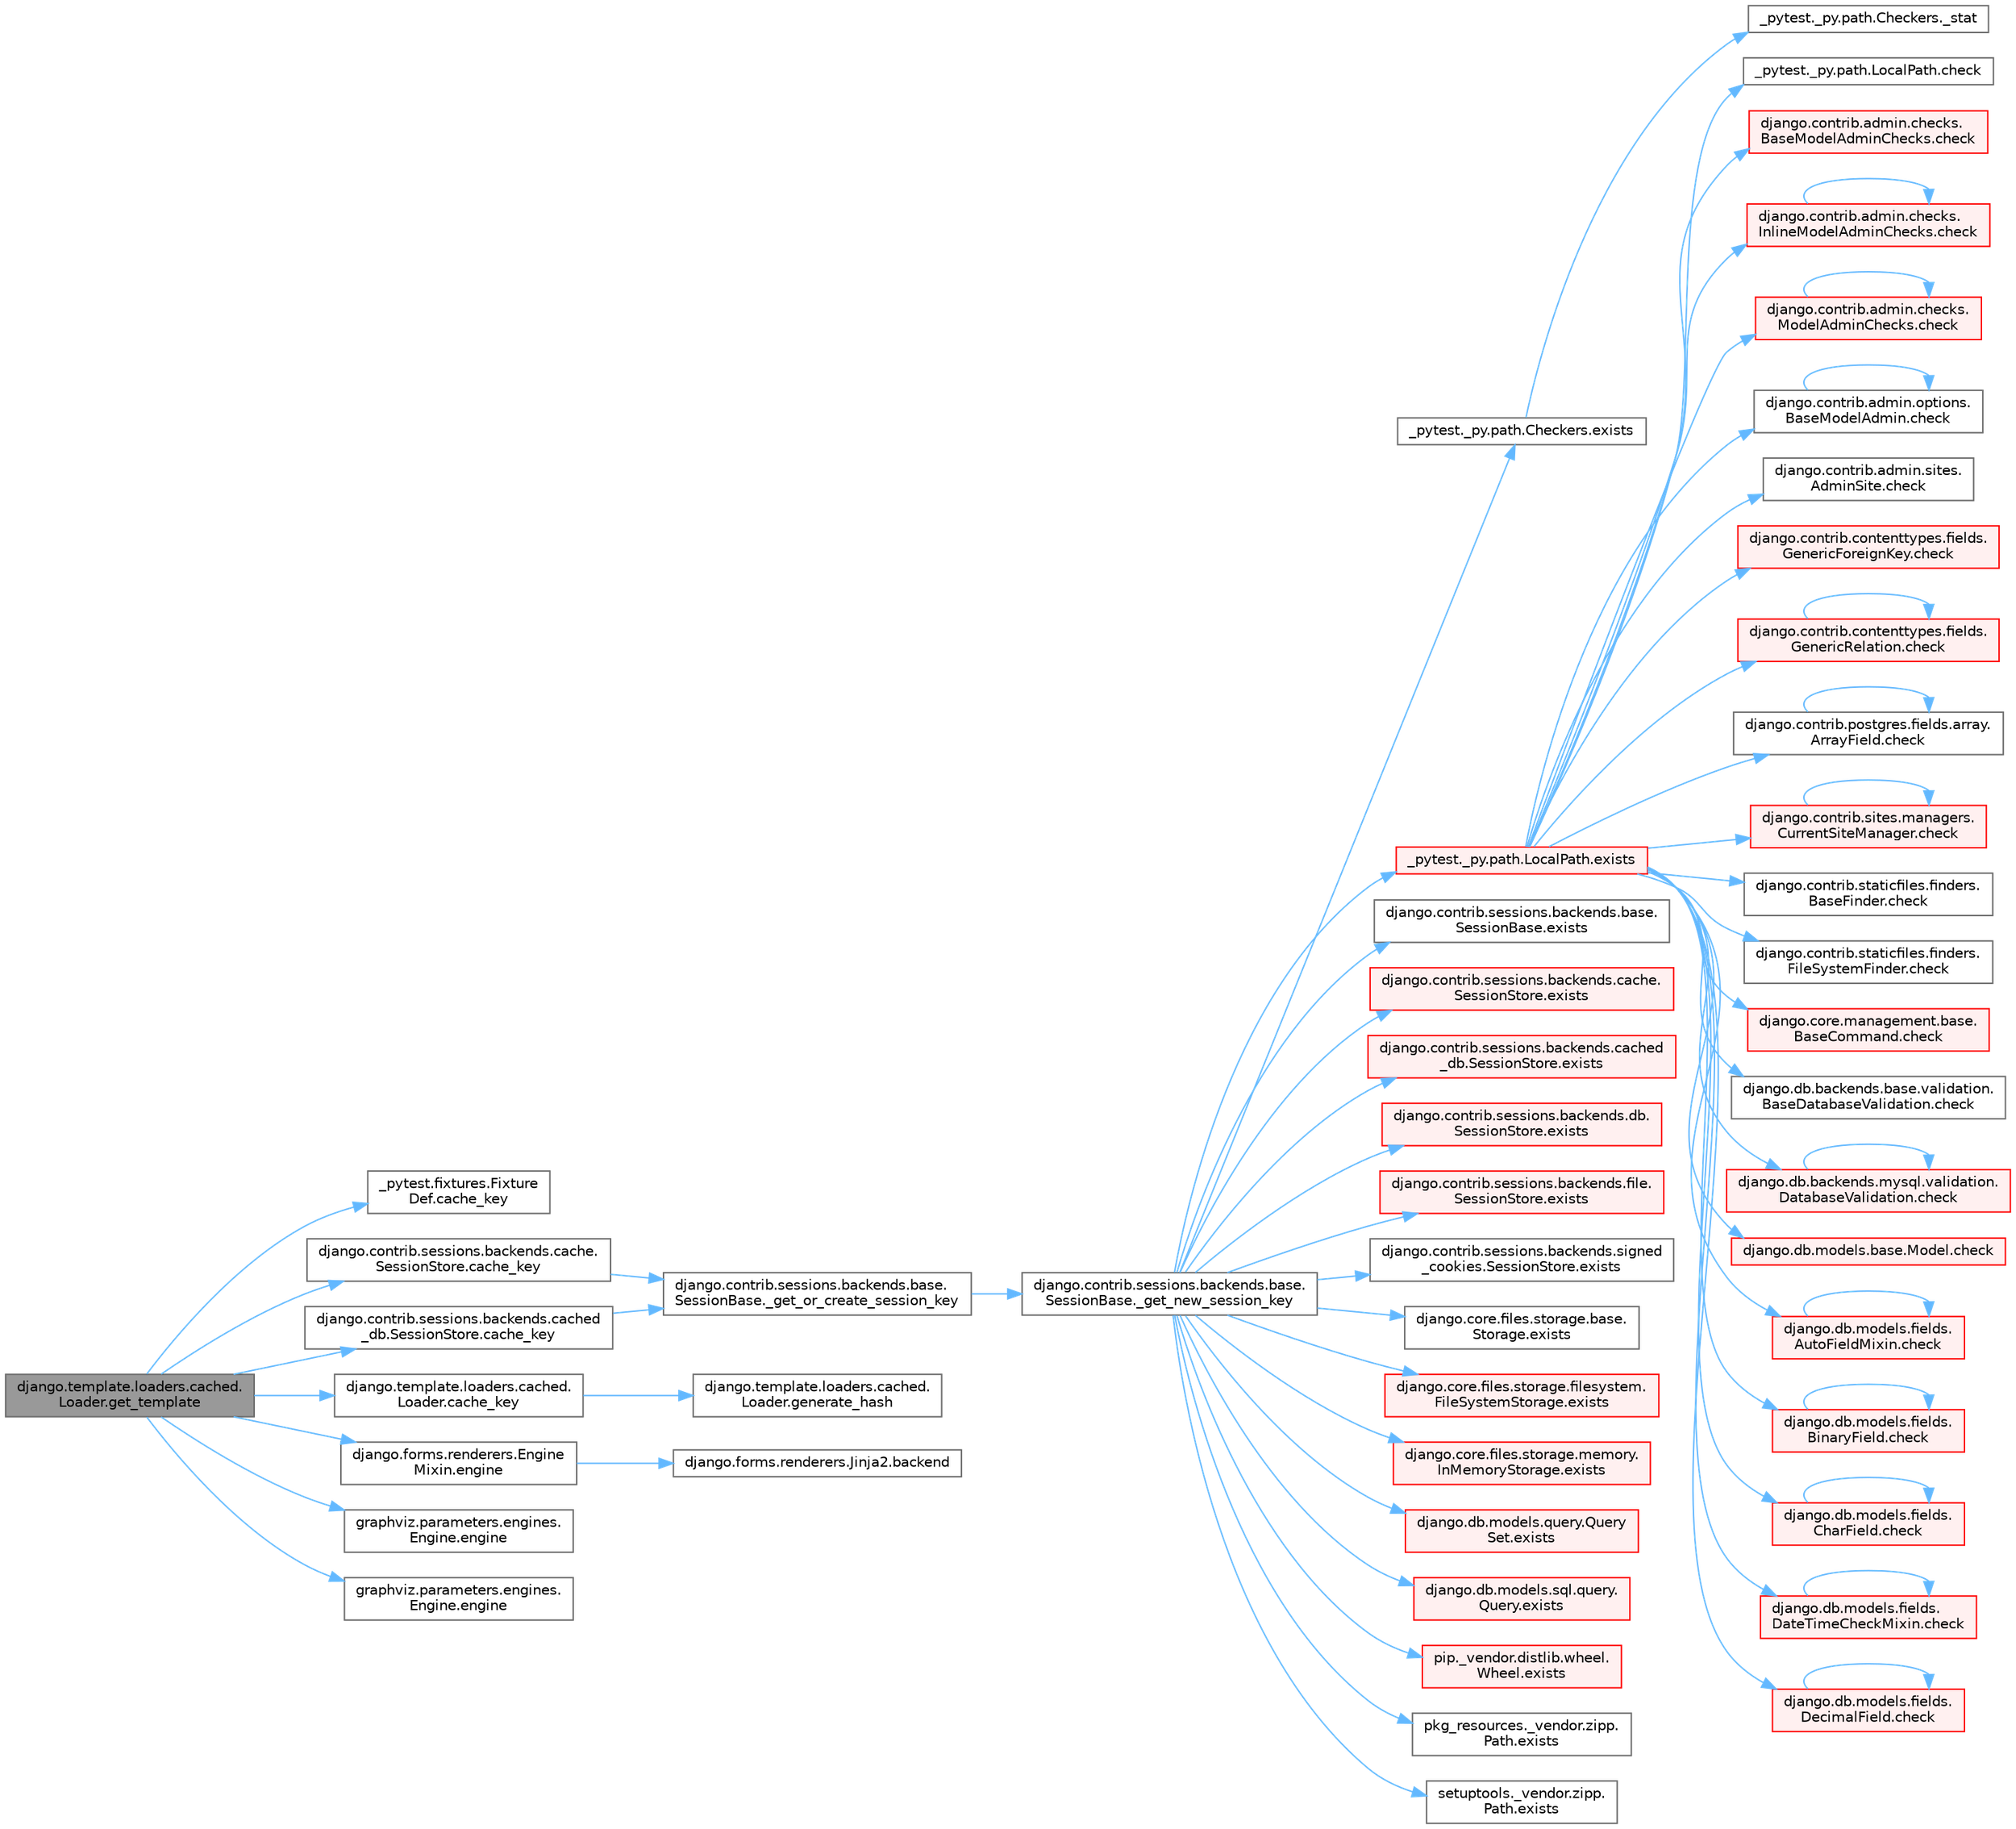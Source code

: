 digraph "django.template.loaders.cached.Loader.get_template"
{
 // LATEX_PDF_SIZE
  bgcolor="transparent";
  edge [fontname=Helvetica,fontsize=10,labelfontname=Helvetica,labelfontsize=10];
  node [fontname=Helvetica,fontsize=10,shape=box,height=0.2,width=0.4];
  rankdir="LR";
  Node1 [id="Node000001",label="django.template.loaders.cached.\lLoader.get_template",height=0.2,width=0.4,color="gray40", fillcolor="grey60", style="filled", fontcolor="black",tooltip=" "];
  Node1 -> Node2 [id="edge1_Node000001_Node000002",color="steelblue1",style="solid",tooltip=" "];
  Node2 [id="Node000002",label="_pytest.fixtures.Fixture\lDef.cache_key",height=0.2,width=0.4,color="grey40", fillcolor="white", style="filled",URL="$class__pytest_1_1fixtures_1_1_fixture_def.html#ad3f8a8a2b9cfb9282c8c3ddff700ccdd",tooltip=" "];
  Node1 -> Node3 [id="edge2_Node000001_Node000003",color="steelblue1",style="solid",tooltip=" "];
  Node3 [id="Node000003",label="django.contrib.sessions.backends.cache.\lSessionStore.cache_key",height=0.2,width=0.4,color="grey40", fillcolor="white", style="filled",URL="$classdjango_1_1contrib_1_1sessions_1_1backends_1_1cache_1_1_session_store.html#aaad1a2e0950477787b815baa4327f739",tooltip=" "];
  Node3 -> Node4 [id="edge3_Node000003_Node000004",color="steelblue1",style="solid",tooltip=" "];
  Node4 [id="Node000004",label="django.contrib.sessions.backends.base.\lSessionBase._get_or_create_session_key",height=0.2,width=0.4,color="grey40", fillcolor="white", style="filled",URL="$classdjango_1_1contrib_1_1sessions_1_1backends_1_1base_1_1_session_base.html#a30b440c400e1f442d4f9f10e9b913d55",tooltip=" "];
  Node4 -> Node5 [id="edge4_Node000004_Node000005",color="steelblue1",style="solid",tooltip=" "];
  Node5 [id="Node000005",label="django.contrib.sessions.backends.base.\lSessionBase._get_new_session_key",height=0.2,width=0.4,color="grey40", fillcolor="white", style="filled",URL="$classdjango_1_1contrib_1_1sessions_1_1backends_1_1base_1_1_session_base.html#aa4fa1e405a4b97410d84bee8c9cf5e65",tooltip=" "];
  Node5 -> Node6 [id="edge5_Node000005_Node000006",color="steelblue1",style="solid",tooltip=" "];
  Node6 [id="Node000006",label="_pytest._py.path.Checkers.exists",height=0.2,width=0.4,color="grey40", fillcolor="white", style="filled",URL="$class__pytest_1_1__py_1_1path_1_1_checkers.html#a6dedf7a0277eaf69dd3a07ba46033cd0",tooltip=" "];
  Node6 -> Node7 [id="edge6_Node000006_Node000007",color="steelblue1",style="solid",tooltip=" "];
  Node7 [id="Node000007",label="_pytest._py.path.Checkers._stat",height=0.2,width=0.4,color="grey40", fillcolor="white", style="filled",URL="$class__pytest_1_1__py_1_1path_1_1_checkers.html#a68a6989c7dfc44d06b7bc4ad21f669a2",tooltip=" "];
  Node5 -> Node8 [id="edge7_Node000005_Node000008",color="steelblue1",style="solid",tooltip=" "];
  Node8 [id="Node000008",label="_pytest._py.path.LocalPath.exists",height=0.2,width=0.4,color="red", fillcolor="#FFF0F0", style="filled",URL="$class__pytest_1_1__py_1_1path_1_1_local_path.html#a3fbaec6b6f93562fa73a23530e92d148",tooltip=" "];
  Node8 -> Node9 [id="edge8_Node000008_Node000009",color="steelblue1",style="solid",tooltip=" "];
  Node9 [id="Node000009",label="_pytest._py.path.LocalPath.check",height=0.2,width=0.4,color="grey40", fillcolor="white", style="filled",URL="$class__pytest_1_1__py_1_1path_1_1_local_path.html#a4b987fb8998938ae4a5f4ed6aebf69ea",tooltip=" "];
  Node8 -> Node10 [id="edge9_Node000008_Node000010",color="steelblue1",style="solid",tooltip=" "];
  Node10 [id="Node000010",label="django.contrib.admin.checks.\lBaseModelAdminChecks.check",height=0.2,width=0.4,color="red", fillcolor="#FFF0F0", style="filled",URL="$classdjango_1_1contrib_1_1admin_1_1checks_1_1_base_model_admin_checks.html#a11595bf2b8d59e96fee553e518494d6d",tooltip=" "];
  Node8 -> Node43 [id="edge10_Node000008_Node000043",color="steelblue1",style="solid",tooltip=" "];
  Node43 [id="Node000043",label="django.contrib.admin.checks.\lInlineModelAdminChecks.check",height=0.2,width=0.4,color="red", fillcolor="#FFF0F0", style="filled",URL="$classdjango_1_1contrib_1_1admin_1_1checks_1_1_inline_model_admin_checks.html#acdf096659f73e5facb970e774e61f7cc",tooltip=" "];
  Node43 -> Node43 [id="edge11_Node000043_Node000043",color="steelblue1",style="solid",tooltip=" "];
  Node8 -> Node52 [id="edge12_Node000008_Node000052",color="steelblue1",style="solid",tooltip=" "];
  Node52 [id="Node000052",label="django.contrib.admin.checks.\lModelAdminChecks.check",height=0.2,width=0.4,color="red", fillcolor="#FFF0F0", style="filled",URL="$classdjango_1_1contrib_1_1admin_1_1checks_1_1_model_admin_checks.html#afedbd9df38a2915eb0a5a9cea0731bc3",tooltip=" "];
  Node52 -> Node52 [id="edge13_Node000052_Node000052",color="steelblue1",style="solid",tooltip=" "];
  Node8 -> Node72 [id="edge14_Node000008_Node000072",color="steelblue1",style="solid",tooltip=" "];
  Node72 [id="Node000072",label="django.contrib.admin.options.\lBaseModelAdmin.check",height=0.2,width=0.4,color="grey40", fillcolor="white", style="filled",URL="$classdjango_1_1contrib_1_1admin_1_1options_1_1_base_model_admin.html#af32f399c528a3e552e7518976cc41a5b",tooltip=" "];
  Node72 -> Node72 [id="edge15_Node000072_Node000072",color="steelblue1",style="solid",tooltip=" "];
  Node8 -> Node73 [id="edge16_Node000008_Node000073",color="steelblue1",style="solid",tooltip=" "];
  Node73 [id="Node000073",label="django.contrib.admin.sites.\lAdminSite.check",height=0.2,width=0.4,color="grey40", fillcolor="white", style="filled",URL="$classdjango_1_1contrib_1_1admin_1_1sites_1_1_admin_site.html#aefedadd8ec4a978001a8182443f0a75e",tooltip=" "];
  Node8 -> Node74 [id="edge17_Node000008_Node000074",color="steelblue1",style="solid",tooltip=" "];
  Node74 [id="Node000074",label="django.contrib.contenttypes.fields.\lGenericForeignKey.check",height=0.2,width=0.4,color="red", fillcolor="#FFF0F0", style="filled",URL="$classdjango_1_1contrib_1_1contenttypes_1_1fields_1_1_generic_foreign_key.html#a825d4540a94bc23ef0ce2a03f4ddb7fc",tooltip=" "];
  Node8 -> Node786 [id="edge18_Node000008_Node000786",color="steelblue1",style="solid",tooltip=" "];
  Node786 [id="Node000786",label="django.contrib.contenttypes.fields.\lGenericRelation.check",height=0.2,width=0.4,color="red", fillcolor="#FFF0F0", style="filled",URL="$classdjango_1_1contrib_1_1contenttypes_1_1fields_1_1_generic_relation.html#a45d009ec3d4930825210c7ec1bc16cac",tooltip=" "];
  Node786 -> Node786 [id="edge19_Node000786_Node000786",color="steelblue1",style="solid",tooltip=" "];
  Node8 -> Node790 [id="edge20_Node000008_Node000790",color="steelblue1",style="solid",tooltip=" "];
  Node790 [id="Node000790",label="django.contrib.postgres.fields.array.\lArrayField.check",height=0.2,width=0.4,color="grey40", fillcolor="white", style="filled",URL="$classdjango_1_1contrib_1_1postgres_1_1fields_1_1array_1_1_array_field.html#a3bfc183c9c8aad5ba35799fd720e9105",tooltip=" "];
  Node790 -> Node790 [id="edge21_Node000790_Node000790",color="steelblue1",style="solid",tooltip=" "];
  Node8 -> Node791 [id="edge22_Node000008_Node000791",color="steelblue1",style="solid",tooltip=" "];
  Node791 [id="Node000791",label="django.contrib.sites.managers.\lCurrentSiteManager.check",height=0.2,width=0.4,color="red", fillcolor="#FFF0F0", style="filled",URL="$classdjango_1_1contrib_1_1sites_1_1managers_1_1_current_site_manager.html#a24104e33647bb4f4a78f9a3b6f815248",tooltip=" "];
  Node791 -> Node791 [id="edge23_Node000791_Node000791",color="steelblue1",style="solid",tooltip=" "];
  Node8 -> Node2159 [id="edge24_Node000008_Node002159",color="steelblue1",style="solid",tooltip=" "];
  Node2159 [id="Node002159",label="django.contrib.staticfiles.finders.\lBaseFinder.check",height=0.2,width=0.4,color="grey40", fillcolor="white", style="filled",URL="$classdjango_1_1contrib_1_1staticfiles_1_1finders_1_1_base_finder.html#ab92c4f7950eea18b75fdb93463b0d29d",tooltip=" "];
  Node8 -> Node2160 [id="edge25_Node000008_Node002160",color="steelblue1",style="solid",tooltip=" "];
  Node2160 [id="Node002160",label="django.contrib.staticfiles.finders.\lFileSystemFinder.check",height=0.2,width=0.4,color="grey40", fillcolor="white", style="filled",URL="$classdjango_1_1contrib_1_1staticfiles_1_1finders_1_1_file_system_finder.html#a709eac9ec46c5e67a0ba159b658dc15a",tooltip=" "];
  Node8 -> Node2161 [id="edge26_Node000008_Node002161",color="steelblue1",style="solid",tooltip=" "];
  Node2161 [id="Node002161",label="django.core.management.base.\lBaseCommand.check",height=0.2,width=0.4,color="red", fillcolor="#FFF0F0", style="filled",URL="$classdjango_1_1core_1_1management_1_1base_1_1_base_command.html#a0ff1b562b3f6e68600b828fce3cf09b6",tooltip=" "];
  Node8 -> Node2162 [id="edge27_Node000008_Node002162",color="steelblue1",style="solid",tooltip=" "];
  Node2162 [id="Node002162",label="django.db.backends.base.validation.\lBaseDatabaseValidation.check",height=0.2,width=0.4,color="grey40", fillcolor="white", style="filled",URL="$classdjango_1_1db_1_1backends_1_1base_1_1validation_1_1_base_database_validation.html#aba603612877c7a309dad634f434bf751",tooltip=" "];
  Node8 -> Node2163 [id="edge28_Node000008_Node002163",color="steelblue1",style="solid",tooltip=" "];
  Node2163 [id="Node002163",label="django.db.backends.mysql.validation.\lDatabaseValidation.check",height=0.2,width=0.4,color="red", fillcolor="#FFF0F0", style="filled",URL="$classdjango_1_1db_1_1backends_1_1mysql_1_1validation_1_1_database_validation.html#ae97ac90b3d18457f080c5eb1c0412d88",tooltip=" "];
  Node2163 -> Node2163 [id="edge29_Node002163_Node002163",color="steelblue1",style="solid",tooltip=" "];
  Node8 -> Node2165 [id="edge30_Node000008_Node002165",color="steelblue1",style="solid",tooltip=" "];
  Node2165 [id="Node002165",label="django.db.models.base.Model.check",height=0.2,width=0.4,color="red", fillcolor="#FFF0F0", style="filled",URL="$classdjango_1_1db_1_1models_1_1base_1_1_model.html#ab2d7ad77a925236e80619ead6c3d7f4b",tooltip=" "];
  Node8 -> Node2185 [id="edge31_Node000008_Node002185",color="steelblue1",style="solid",tooltip=" "];
  Node2185 [id="Node002185",label="django.db.models.fields.\lAutoFieldMixin.check",height=0.2,width=0.4,color="red", fillcolor="#FFF0F0", style="filled",URL="$classdjango_1_1db_1_1models_1_1fields_1_1_auto_field_mixin.html#a85eb07224cb0ac2d36fbd60bca546bef",tooltip=" "];
  Node2185 -> Node2185 [id="edge32_Node002185_Node002185",color="steelblue1",style="solid",tooltip=" "];
  Node8 -> Node2188 [id="edge33_Node000008_Node002188",color="steelblue1",style="solid",tooltip=" "];
  Node2188 [id="Node002188",label="django.db.models.fields.\lBinaryField.check",height=0.2,width=0.4,color="red", fillcolor="#FFF0F0", style="filled",URL="$classdjango_1_1db_1_1models_1_1fields_1_1_binary_field.html#a51c981fa6aa2a2e1d4efcfa766673646",tooltip=" "];
  Node2188 -> Node2188 [id="edge34_Node002188_Node002188",color="steelblue1",style="solid",tooltip=" "];
  Node8 -> Node2190 [id="edge35_Node000008_Node002190",color="steelblue1",style="solid",tooltip=" "];
  Node2190 [id="Node002190",label="django.db.models.fields.\lCharField.check",height=0.2,width=0.4,color="red", fillcolor="#FFF0F0", style="filled",URL="$classdjango_1_1db_1_1models_1_1fields_1_1_char_field.html#a0eb18a4df8ce40930eb724339c6441b0",tooltip=" "];
  Node2190 -> Node2190 [id="edge36_Node002190_Node002190",color="steelblue1",style="solid",tooltip=" "];
  Node8 -> Node2194 [id="edge37_Node000008_Node002194",color="steelblue1",style="solid",tooltip=" "];
  Node2194 [id="Node002194",label="django.db.models.fields.\lDateTimeCheckMixin.check",height=0.2,width=0.4,color="red", fillcolor="#FFF0F0", style="filled",URL="$classdjango_1_1db_1_1models_1_1fields_1_1_date_time_check_mixin.html#ab7287b8bf80b28f6f50dec25d9a67a3a",tooltip=" "];
  Node2194 -> Node2194 [id="edge38_Node002194_Node002194",color="steelblue1",style="solid",tooltip=" "];
  Node8 -> Node2204 [id="edge39_Node000008_Node002204",color="steelblue1",style="solid",tooltip=" "];
  Node2204 [id="Node002204",label="django.db.models.fields.\lDecimalField.check",height=0.2,width=0.4,color="red", fillcolor="#FFF0F0", style="filled",URL="$classdjango_1_1db_1_1models_1_1fields_1_1_decimal_field.html#ab3ffc1695661a8734c24c28af00b6069",tooltip=" "];
  Node2204 -> Node2204 [id="edge40_Node002204_Node002204",color="steelblue1",style="solid",tooltip=" "];
  Node5 -> Node3013 [id="edge41_Node000005_Node003013",color="steelblue1",style="solid",tooltip=" "];
  Node3013 [id="Node003013",label="django.contrib.sessions.backends.base.\lSessionBase.exists",height=0.2,width=0.4,color="grey40", fillcolor="white", style="filled",URL="$classdjango_1_1contrib_1_1sessions_1_1backends_1_1base_1_1_session_base.html#a7bf2b4a5ceb726441c06bf9122c392ab",tooltip=" "];
  Node5 -> Node3014 [id="edge42_Node000005_Node003014",color="steelblue1",style="solid",tooltip=" "];
  Node3014 [id="Node003014",label="django.contrib.sessions.backends.cache.\lSessionStore.exists",height=0.2,width=0.4,color="red", fillcolor="#FFF0F0", style="filled",URL="$classdjango_1_1contrib_1_1sessions_1_1backends_1_1cache_1_1_session_store.html#a253d926e3014bb124eaa4c182a641d66",tooltip=" "];
  Node5 -> Node3015 [id="edge43_Node000005_Node003015",color="steelblue1",style="solid",tooltip=" "];
  Node3015 [id="Node003015",label="django.contrib.sessions.backends.cached\l_db.SessionStore.exists",height=0.2,width=0.4,color="red", fillcolor="#FFF0F0", style="filled",URL="$classdjango_1_1contrib_1_1sessions_1_1backends_1_1cached__db_1_1_session_store.html#ab4d6e8179354888e2ce4f8deb80d49f4",tooltip=" "];
  Node5 -> Node3016 [id="edge44_Node000005_Node003016",color="steelblue1",style="solid",tooltip=" "];
  Node3016 [id="Node003016",label="django.contrib.sessions.backends.db.\lSessionStore.exists",height=0.2,width=0.4,color="red", fillcolor="#FFF0F0", style="filled",URL="$classdjango_1_1contrib_1_1sessions_1_1backends_1_1db_1_1_session_store.html#ad80b6beee2197e5e67edc89f63c95bf5",tooltip=" "];
  Node5 -> Node3017 [id="edge45_Node000005_Node003017",color="steelblue1",style="solid",tooltip=" "];
  Node3017 [id="Node003017",label="django.contrib.sessions.backends.file.\lSessionStore.exists",height=0.2,width=0.4,color="red", fillcolor="#FFF0F0", style="filled",URL="$classdjango_1_1contrib_1_1sessions_1_1backends_1_1file_1_1_session_store.html#ac71713367271770f0725f65d90ea66c5",tooltip=" "];
  Node5 -> Node3018 [id="edge46_Node000005_Node003018",color="steelblue1",style="solid",tooltip=" "];
  Node3018 [id="Node003018",label="django.contrib.sessions.backends.signed\l_cookies.SessionStore.exists",height=0.2,width=0.4,color="grey40", fillcolor="white", style="filled",URL="$classdjango_1_1contrib_1_1sessions_1_1backends_1_1signed__cookies_1_1_session_store.html#a1aebd5a329bcb1ea4b1faf11e6c8eb81",tooltip=" "];
  Node5 -> Node3019 [id="edge47_Node000005_Node003019",color="steelblue1",style="solid",tooltip=" "];
  Node3019 [id="Node003019",label="django.core.files.storage.base.\lStorage.exists",height=0.2,width=0.4,color="grey40", fillcolor="white", style="filled",URL="$classdjango_1_1core_1_1files_1_1storage_1_1base_1_1_storage.html#ad961e78432576b47c491cba6b9e53a33",tooltip=" "];
  Node5 -> Node3020 [id="edge48_Node000005_Node003020",color="steelblue1",style="solid",tooltip=" "];
  Node3020 [id="Node003020",label="django.core.files.storage.filesystem.\lFileSystemStorage.exists",height=0.2,width=0.4,color="red", fillcolor="#FFF0F0", style="filled",URL="$classdjango_1_1core_1_1files_1_1storage_1_1filesystem_1_1_file_system_storage.html#a09638d435096d0b39bdbeaed81148baa",tooltip=" "];
  Node5 -> Node3021 [id="edge49_Node000005_Node003021",color="steelblue1",style="solid",tooltip=" "];
  Node3021 [id="Node003021",label="django.core.files.storage.memory.\lInMemoryStorage.exists",height=0.2,width=0.4,color="red", fillcolor="#FFF0F0", style="filled",URL="$classdjango_1_1core_1_1files_1_1storage_1_1memory_1_1_in_memory_storage.html#a0fc0341e2cd9d6dd1d84facce7595070",tooltip=" "];
  Node5 -> Node3022 [id="edge50_Node000005_Node003022",color="steelblue1",style="solid",tooltip=" "];
  Node3022 [id="Node003022",label="django.db.models.query.Query\lSet.exists",height=0.2,width=0.4,color="red", fillcolor="#FFF0F0", style="filled",URL="$classdjango_1_1db_1_1models_1_1query_1_1_query_set.html#ae07119b93f36fe3af50d3ee7538a68d1",tooltip=" "];
  Node5 -> Node3023 [id="edge51_Node000005_Node003023",color="steelblue1",style="solid",tooltip=" "];
  Node3023 [id="Node003023",label="django.db.models.sql.query.\lQuery.exists",height=0.2,width=0.4,color="red", fillcolor="#FFF0F0", style="filled",URL="$classdjango_1_1db_1_1models_1_1sql_1_1query_1_1_query.html#ae5c8bc324c4badfdcba3d115464be353",tooltip=" "];
  Node5 -> Node3024 [id="edge52_Node000005_Node003024",color="steelblue1",style="solid",tooltip=" "];
  Node3024 [id="Node003024",label="pip._vendor.distlib.wheel.\lWheel.exists",height=0.2,width=0.4,color="red", fillcolor="#FFF0F0", style="filled",URL="$classpip_1_1__vendor_1_1distlib_1_1wheel_1_1_wheel.html#a9ea7ded38fabd19aa8604ad550a8d6aa",tooltip=" "];
  Node5 -> Node3025 [id="edge53_Node000005_Node003025",color="steelblue1",style="solid",tooltip=" "];
  Node3025 [id="Node003025",label="pkg_resources._vendor.zipp.\lPath.exists",height=0.2,width=0.4,color="grey40", fillcolor="white", style="filled",URL="$classpkg__resources_1_1__vendor_1_1zipp_1_1_path.html#ad9384fc611ced67d371e1dd1af2973c5",tooltip=" "];
  Node5 -> Node3026 [id="edge54_Node000005_Node003026",color="steelblue1",style="solid",tooltip=" "];
  Node3026 [id="Node003026",label="setuptools._vendor.zipp.\lPath.exists",height=0.2,width=0.4,color="grey40", fillcolor="white", style="filled",URL="$classsetuptools_1_1__vendor_1_1zipp_1_1_path.html#a6131d6744eee53e9565869e765cda545",tooltip=" "];
  Node1 -> Node2882 [id="edge55_Node000001_Node002882",color="steelblue1",style="solid",tooltip=" "];
  Node2882 [id="Node002882",label="django.contrib.sessions.backends.cached\l_db.SessionStore.cache_key",height=0.2,width=0.4,color="grey40", fillcolor="white", style="filled",URL="$classdjango_1_1contrib_1_1sessions_1_1backends_1_1cached__db_1_1_session_store.html#a9fc2ec7b2fb96dbebea8592f2618eda0",tooltip=" "];
  Node2882 -> Node4 [id="edge56_Node002882_Node000004",color="steelblue1",style="solid",tooltip=" "];
  Node1 -> Node2883 [id="edge57_Node000001_Node002883",color="steelblue1",style="solid",tooltip=" "];
  Node2883 [id="Node002883",label="django.template.loaders.cached.\lLoader.cache_key",height=0.2,width=0.4,color="grey40", fillcolor="white", style="filled",URL="$classdjango_1_1template_1_1loaders_1_1cached_1_1_loader.html#a85358b9120d3b332aad464ab17e92e0f",tooltip=" "];
  Node2883 -> Node2884 [id="edge58_Node002883_Node002884",color="steelblue1",style="solid",tooltip=" "];
  Node2884 [id="Node002884",label="django.template.loaders.cached.\lLoader.generate_hash",height=0.2,width=0.4,color="grey40", fillcolor="white", style="filled",URL="$classdjango_1_1template_1_1loaders_1_1cached_1_1_loader.html#a6a16dbe0704583ebdc6b003047a42f36",tooltip=" "];
  Node1 -> Node3329 [id="edge59_Node000001_Node003329",color="steelblue1",style="solid",tooltip=" "];
  Node3329 [id="Node003329",label="django.forms.renderers.Engine\lMixin.engine",height=0.2,width=0.4,color="grey40", fillcolor="white", style="filled",URL="$classdjango_1_1forms_1_1renderers_1_1_engine_mixin.html#ae8e594b4aabbf948f094183c35a2cd5e",tooltip=" "];
  Node3329 -> Node3330 [id="edge60_Node003329_Node003330",color="steelblue1",style="solid",tooltip=" "];
  Node3330 [id="Node003330",label="django.forms.renderers.Jinja2.backend",height=0.2,width=0.4,color="grey40", fillcolor="white", style="filled",URL="$classdjango_1_1forms_1_1renderers_1_1_jinja2.html#a0c37c83480412361b8e39e6472378cc6",tooltip=" "];
  Node1 -> Node3331 [id="edge61_Node000001_Node003331",color="steelblue1",style="solid",tooltip=" "];
  Node3331 [id="Node003331",label="graphviz.parameters.engines.\lEngine.engine",height=0.2,width=0.4,color="grey40", fillcolor="white", style="filled",URL="$classgraphviz_1_1parameters_1_1engines_1_1_engine.html#a21cf5a0fc51ba11ed3b4d073f5dd58f0",tooltip=" "];
  Node1 -> Node3332 [id="edge62_Node000001_Node003332",color="steelblue1",style="solid",tooltip=" "];
  Node3332 [id="Node003332",label="graphviz.parameters.engines.\lEngine.engine",height=0.2,width=0.4,color="grey40", fillcolor="white", style="filled",URL="$classgraphviz_1_1parameters_1_1engines_1_1_engine.html#a6861e814f548a4e6318cb49a8d628ae7",tooltip=" "];
}
